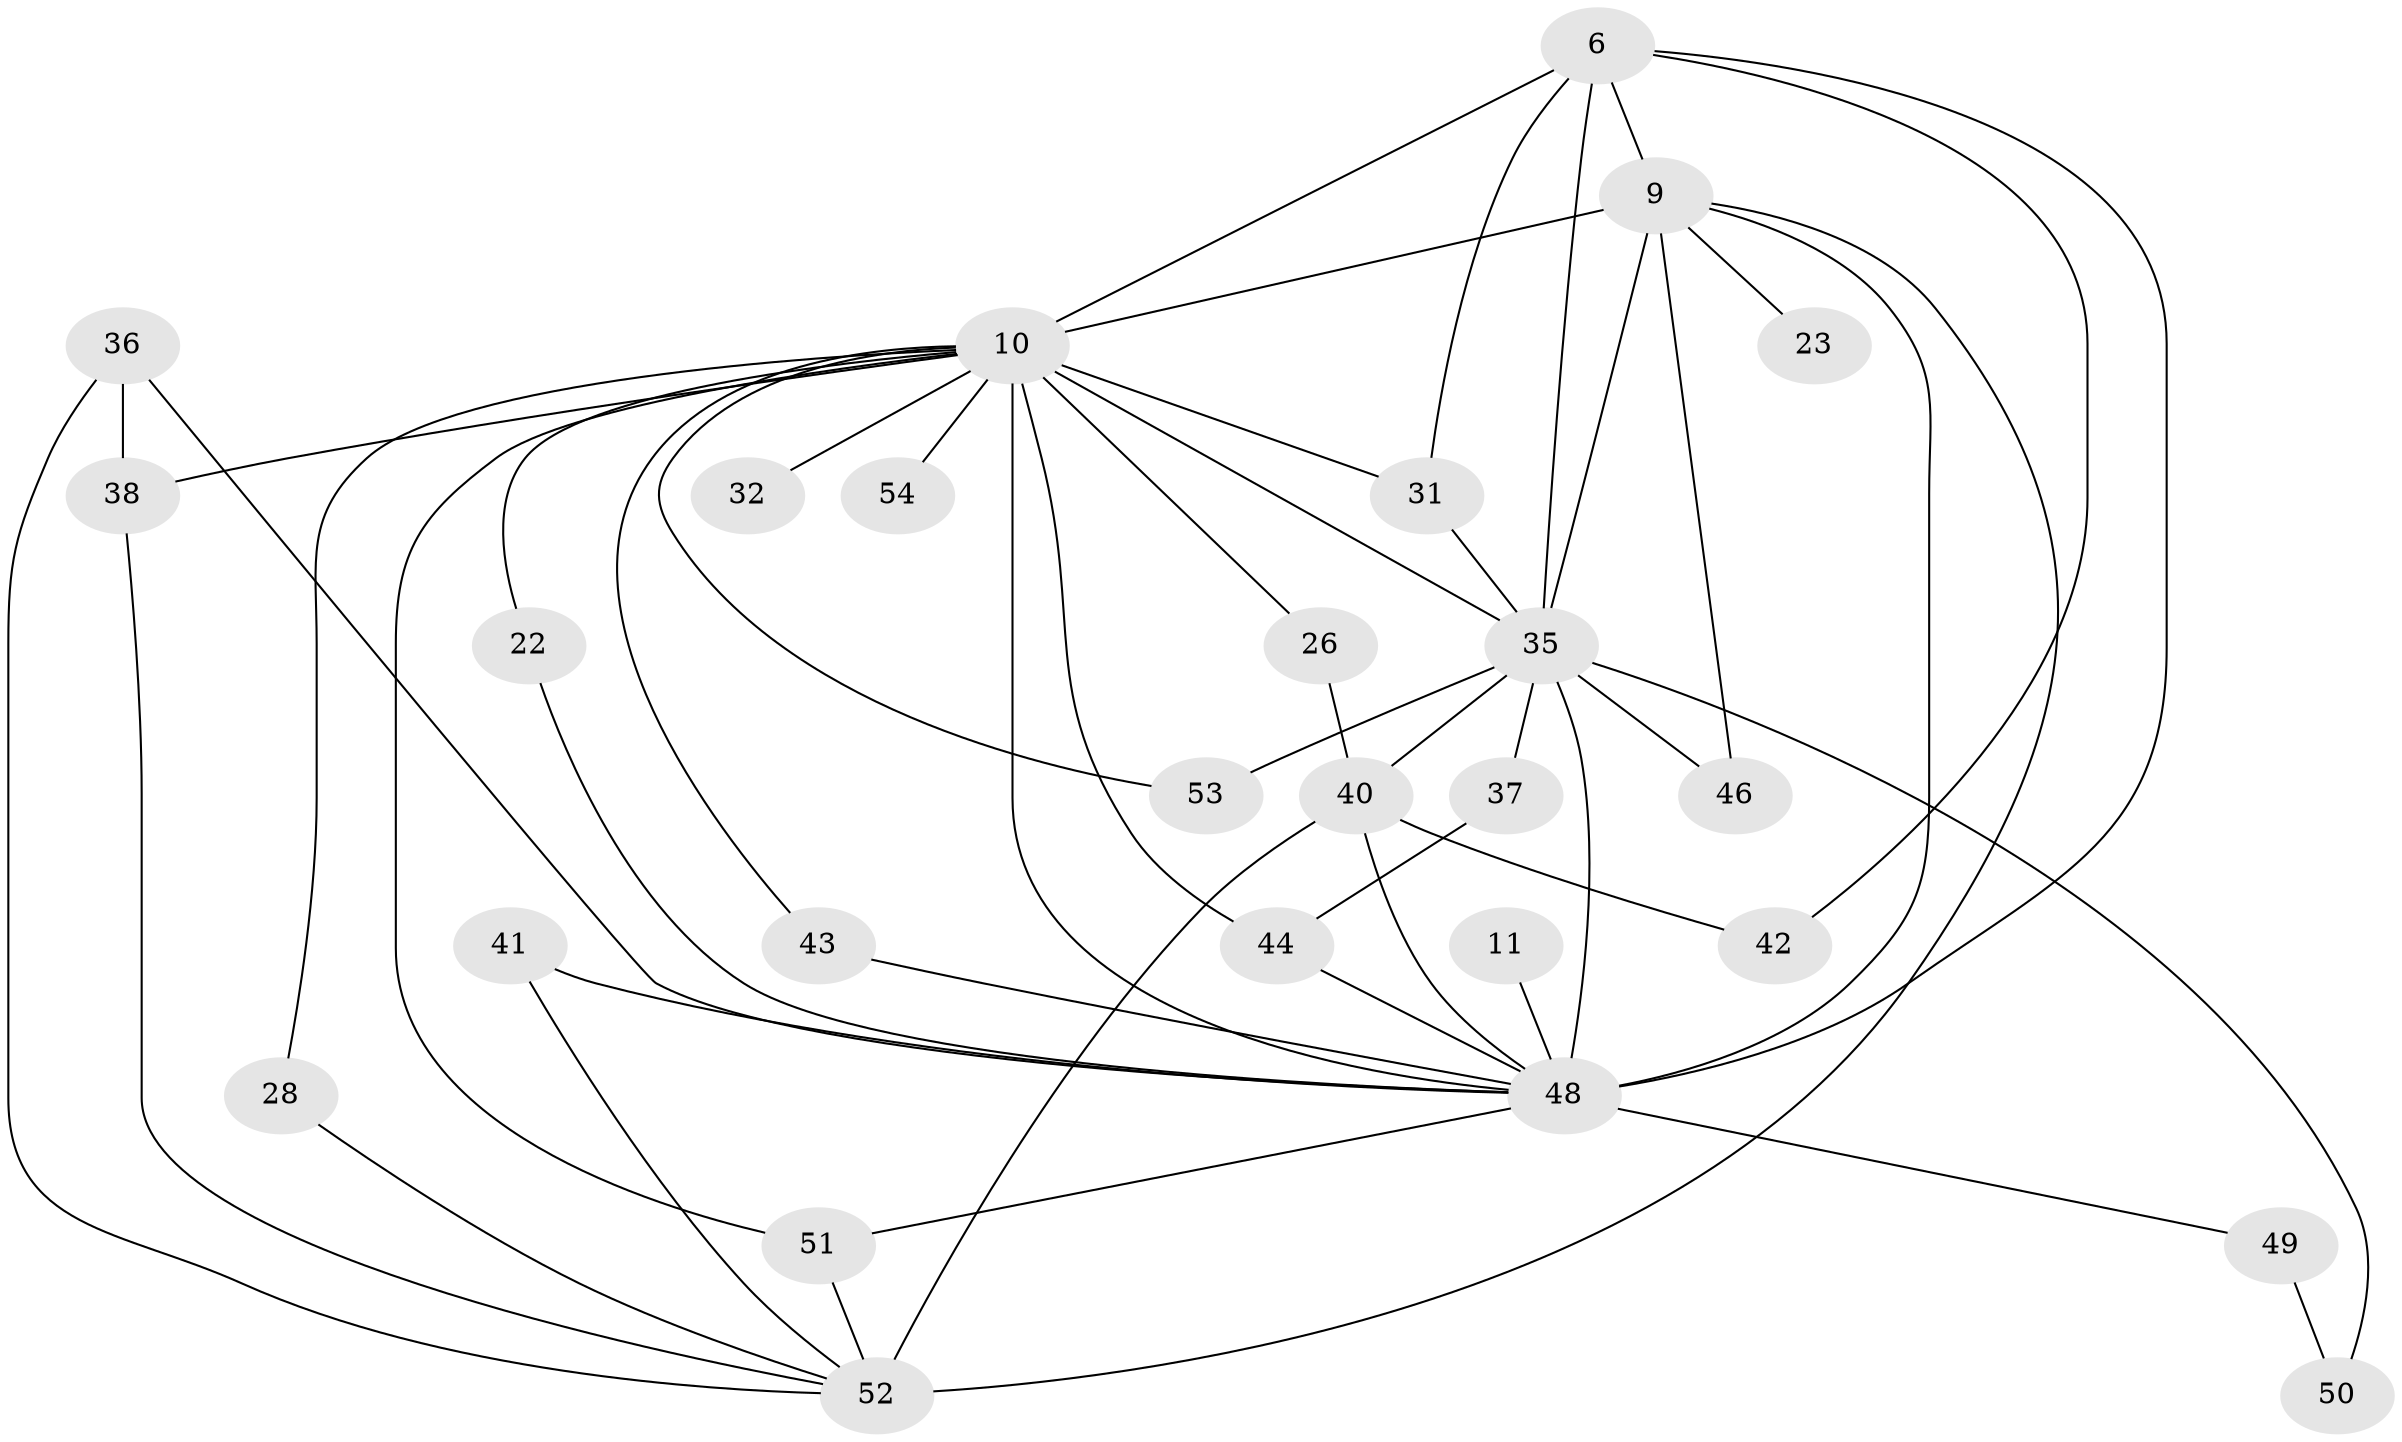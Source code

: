 // original degree distribution, {11: 0.037037037037037035, 16: 0.05555555555555555, 13: 0.05555555555555555, 14: 0.018518518518518517, 21: 0.018518518518518517, 2: 0.46296296296296297, 6: 0.037037037037037035, 3: 0.2222222222222222, 5: 0.07407407407407407, 4: 0.018518518518518517}
// Generated by graph-tools (version 1.1) at 2025/44/03/09/25 04:44:18]
// undirected, 27 vertices, 52 edges
graph export_dot {
graph [start="1"]
  node [color=gray90,style=filled];
  6 [super="+1"];
  9 [super="+7"];
  10 [super="+8"];
  11;
  22;
  23;
  26;
  28;
  31 [super="+27+19"];
  32;
  35 [super="+13+5"];
  36 [super="+33"];
  37;
  38 [super="+18"];
  40 [super="+39"];
  41;
  42;
  43 [super="+14"];
  44 [super="+20"];
  46;
  48 [super="+15+45+47+4"];
  49;
  50;
  51 [super="+30"];
  52 [super="+29+16"];
  53;
  54;
  6 -- 9 [weight=4];
  6 -- 10 [weight=4];
  6 -- 31 [weight=2];
  6 -- 42;
  6 -- 35 [weight=4];
  6 -- 48 [weight=5];
  9 -- 10 [weight=4];
  9 -- 46;
  9 -- 23;
  9 -- 35 [weight=4];
  9 -- 48 [weight=6];
  9 -- 52 [weight=3];
  10 -- 22;
  10 -- 26;
  10 -- 28;
  10 -- 32 [weight=2];
  10 -- 53;
  10 -- 54 [weight=2];
  10 -- 38 [weight=3];
  10 -- 43;
  10 -- 35 [weight=5];
  10 -- 48 [weight=7];
  10 -- 44;
  10 -- 51;
  10 -- 31;
  11 -- 48 [weight=2];
  22 -- 48;
  26 -- 40;
  28 -- 52;
  31 -- 35;
  35 -- 37;
  35 -- 40 [weight=2];
  35 -- 46;
  35 -- 48 [weight=6];
  35 -- 50;
  35 -- 53;
  36 -- 48;
  36 -- 38;
  36 -- 52;
  37 -- 44;
  38 -- 52;
  40 -- 42;
  40 -- 48 [weight=2];
  40 -- 52 [weight=2];
  41 -- 48;
  41 -- 52;
  43 -- 48 [weight=2];
  44 -- 48 [weight=2];
  48 -- 49 [weight=2];
  48 -- 51;
  49 -- 50;
  51 -- 52;
}
